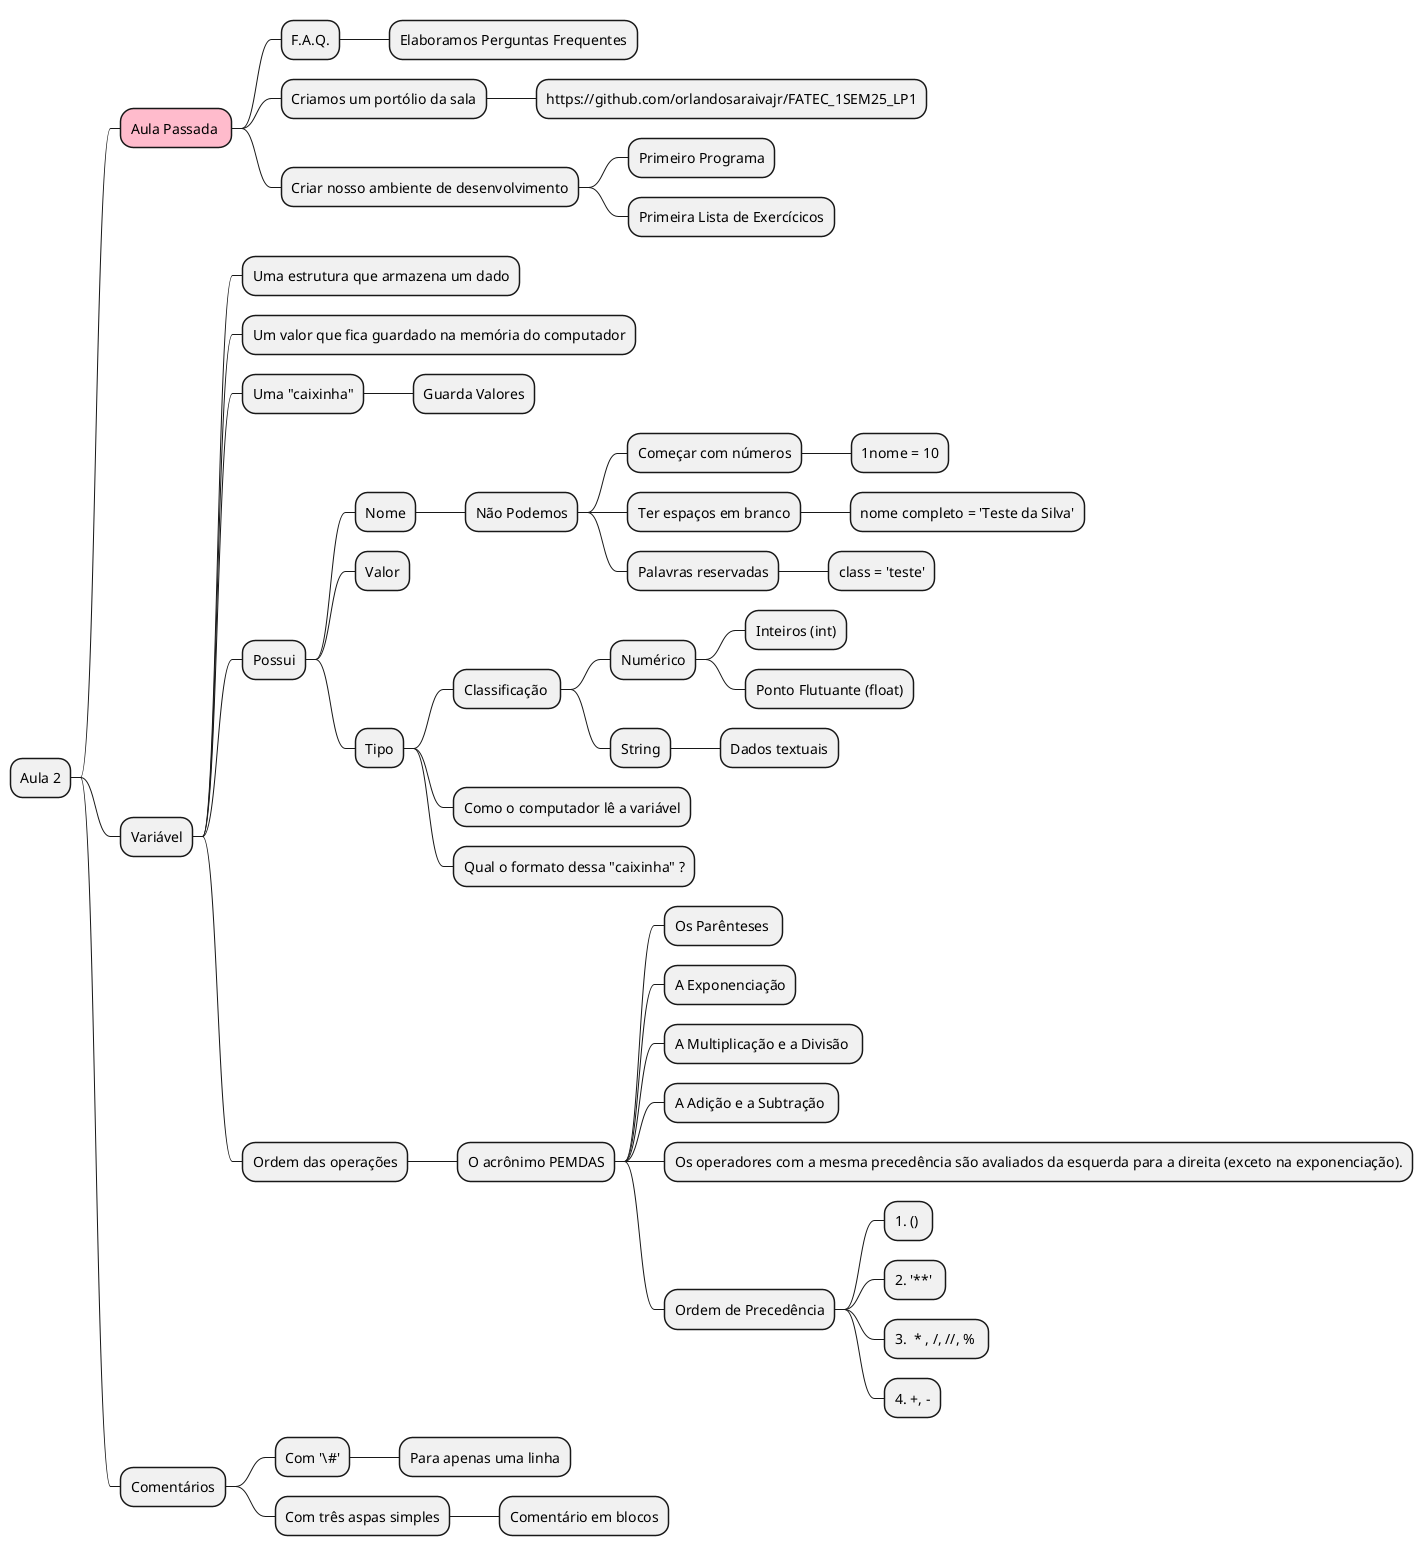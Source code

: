 @startmindmap

<style>
mindmapDiagram {
  .green {
    BackgroundColor lightgreen
     FontColor blue
  }
  .rose {
    BackgroundColor #FFBBCC
  }
  .important {
    BackgroundColor #DD0000
    FontColor #FFFFFF
  }
}
</style>

* Aula 2

** Aula Passada <<rose>>
*** F.A.Q.
**** Elaboramos Perguntas Frequentes
*** Criamos um portólio da sala
**** https://github.com/orlandosaraivajr/FATEC_1SEM25_LP1
*** Criar nosso ambiente de desenvolvimento
**** Primeiro Programa
**** Primeira Lista de Exercícicos

** Variável
*** Uma estrutura que armazena um dado
*** Um valor que fica guardado na memória do computador
*** Uma "caixinha"
**** Guarda Valores
*** Possui
**** Nome
***** Não Podemos
****** Começar com números
******* 1nome = 10
****** Ter espaços em branco
******* nome completo = 'Teste da Silva'
****** Palavras reservadas
******* class = 'teste'
**** Valor
**** Tipo
***** Classificação 
****** Numérico
******* Inteiros (int)
******* Ponto Flutuante (float)
****** String
******* Dados textuais

***** Como o computador lê a variável
***** Qual o formato dessa "caixinha" ?

*** Ordem das operações
**** O acrônimo PEMDAS
***** Os Parênteses 
***** A Exponenciação
***** A Multiplicação e a Divisão 
***** A Adição e a Subtração 
***** Os operadores com a mesma precedência são avaliados da esquerda para a direita (exceto na exponenciação).
***** Ordem de Precedência
****** 1. () 
****** 2. '**' 
****** 3.  * , /, //, % 
****** 4. +, -
 

** Comentários
*** Com '\#'
**** Para apenas uma linha
*** Com três aspas simples
**** Comentário em blocos
@endmindmap